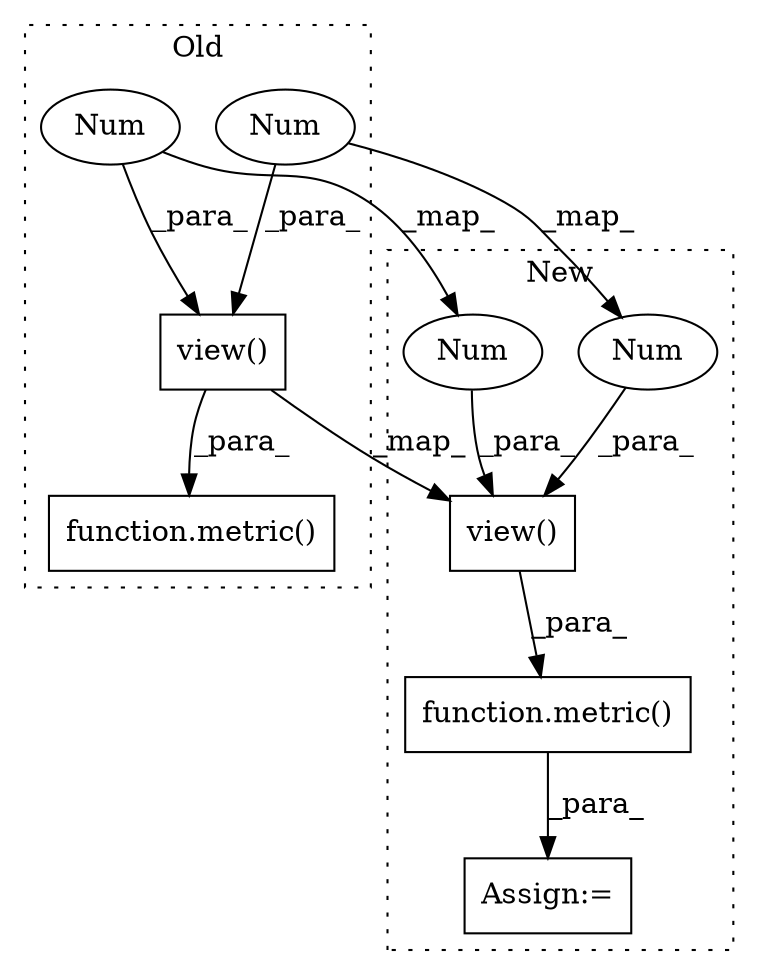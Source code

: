 digraph G {
subgraph cluster0 {
1 [label="function.metric()" a="75" s="1528,1574" l="7,1" shape="box"];
3 [label="view()" a="75" s="1535,1573" l="33,1" shape="box"];
5 [label="Num" a="76" s="1568" l="2" shape="ellipse"];
8 [label="Num" a="76" s="1572" l="1" shape="ellipse"];
label = "Old";
style="dotted";
}
subgraph cluster1 {
2 [label="function.metric()" a="75" s="1601,1615" l="7,1" shape="box"];
4 [label="view()" a="75" s="1527,1565" l="33,1" shape="box"];
6 [label="Num" a="76" s="1560" l="2" shape="ellipse"];
7 [label="Num" a="76" s="1564" l="1" shape="ellipse"];
9 [label="Assign:=" a="68" s="1593" l="8" shape="box"];
label = "New";
style="dotted";
}
2 -> 9 [label="_para_"];
3 -> 4 [label="_map_"];
3 -> 1 [label="_para_"];
4 -> 2 [label="_para_"];
5 -> 6 [label="_map_"];
5 -> 3 [label="_para_"];
6 -> 4 [label="_para_"];
7 -> 4 [label="_para_"];
8 -> 3 [label="_para_"];
8 -> 7 [label="_map_"];
}